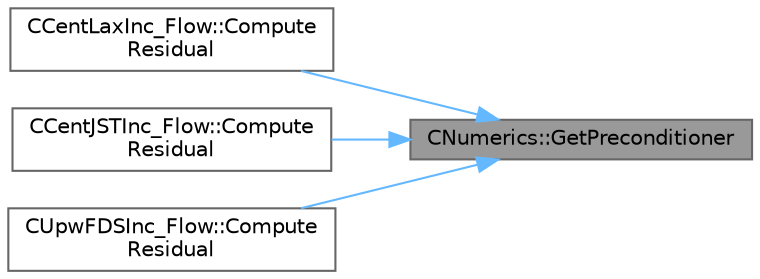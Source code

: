 digraph "CNumerics::GetPreconditioner"
{
 // LATEX_PDF_SIZE
  bgcolor="transparent";
  edge [fontname=Helvetica,fontsize=10,labelfontname=Helvetica,labelfontsize=10];
  node [fontname=Helvetica,fontsize=10,shape=box,height=0.2,width=0.4];
  rankdir="RL";
  Node1 [id="Node000001",label="CNumerics::GetPreconditioner",height=0.2,width=0.4,color="gray40", fillcolor="grey60", style="filled", fontcolor="black",tooltip="Compute the low speed preconditioning matrix."];
  Node1 -> Node2 [id="edge1_Node000001_Node000002",dir="back",color="steelblue1",style="solid",tooltip=" "];
  Node2 [id="Node000002",label="CCentLaxInc_Flow::Compute\lResidual",height=0.2,width=0.4,color="grey40", fillcolor="white", style="filled",URL="$classCCentLaxInc__Flow.html#a23d4e7b6d7565e6eaf009ec62d917de0",tooltip="Compute the flow residual using a Lax method."];
  Node1 -> Node3 [id="edge2_Node000001_Node000003",dir="back",color="steelblue1",style="solid",tooltip=" "];
  Node3 [id="Node000003",label="CCentJSTInc_Flow::Compute\lResidual",height=0.2,width=0.4,color="grey40", fillcolor="white", style="filled",URL="$classCCentJSTInc__Flow.html#a3d263c145642c39c505103d21304bd99",tooltip="Compute the flow residual using a JST method."];
  Node1 -> Node4 [id="edge3_Node000001_Node000004",dir="back",color="steelblue1",style="solid",tooltip=" "];
  Node4 [id="Node000004",label="CUpwFDSInc_Flow::Compute\lResidual",height=0.2,width=0.4,color="grey40", fillcolor="white", style="filled",URL="$classCUpwFDSInc__Flow.html#a8a4008e3d32194e82e74e3607af0deea",tooltip="Compute the upwind flux between two nodes i and j."];
}
